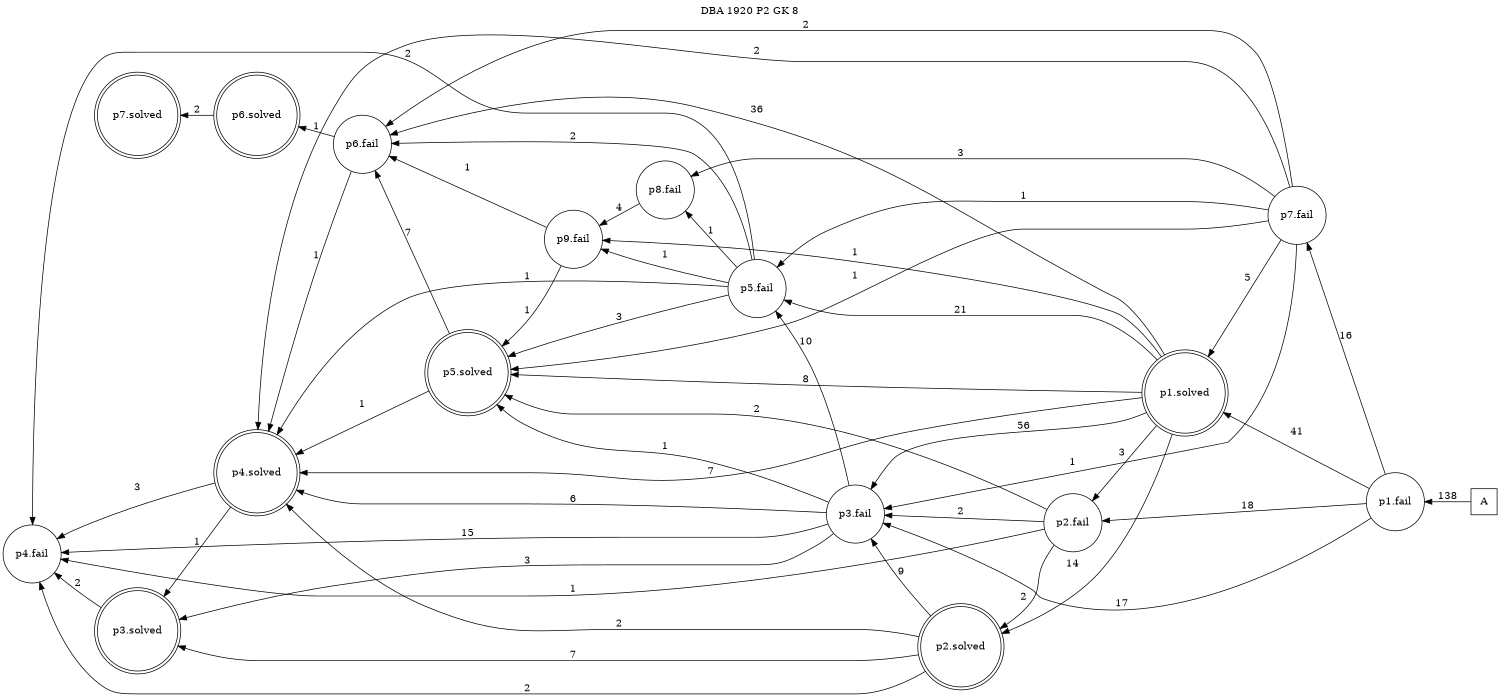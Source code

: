 digraph DBA_1920_P2_GK_8 {
labelloc="tl"
label= " DBA 1920 P2 GK 8 "
rankdir="RL";
graph [ size=" 10 , 10 !"]

"A" [shape="square" label="A"]
"p1.fail" [shape="circle" label="p1.fail"]
"p2.fail" [shape="circle" label="p2.fail"]
"p1.solved" [shape="doublecircle" label="p1.solved"]
"p2.solved" [shape="doublecircle" label="p2.solved"]
"p3.fail" [shape="circle" label="p3.fail"]
"p4.fail" [shape="circle" label="p4.fail"]
"p5.fail" [shape="circle" label="p5.fail"]
"p4.solved" [shape="doublecircle" label="p4.solved"]
"p3.solved" [shape="doublecircle" label="p3.solved"]
"p6.fail" [shape="circle" label="p6.fail"]
"p7.fail" [shape="circle" label="p7.fail"]
"p8.fail" [shape="circle" label="p8.fail"]
"p9.fail" [shape="circle" label="p9.fail"]
"p5.solved" [shape="doublecircle" label="p5.solved"]
"p6.solved" [shape="doublecircle" label="p6.solved"]
"p7.solved" [shape="doublecircle" label="p7.solved"]
"A" -> "p1.fail" [ label=138]
"p1.fail" -> "p2.fail" [ label=18]
"p1.fail" -> "p1.solved" [ label=41]
"p1.fail" -> "p3.fail" [ label=17]
"p1.fail" -> "p7.fail" [ label=16]
"p2.fail" -> "p2.solved" [ label=2]
"p2.fail" -> "p3.fail" [ label=2]
"p2.fail" -> "p4.fail" [ label=1]
"p2.fail" -> "p5.solved" [ label=2]
"p1.solved" -> "p2.fail" [ label=3]
"p1.solved" -> "p2.solved" [ label=14]
"p1.solved" -> "p3.fail" [ label=56]
"p1.solved" -> "p5.fail" [ label=21]
"p1.solved" -> "p4.solved" [ label=7]
"p1.solved" -> "p6.fail" [ label=36]
"p1.solved" -> "p9.fail" [ label=1]
"p1.solved" -> "p5.solved" [ label=8]
"p2.solved" -> "p3.fail" [ label=9]
"p2.solved" -> "p4.fail" [ label=2]
"p2.solved" -> "p4.solved" [ label=2]
"p2.solved" -> "p3.solved" [ label=7]
"p3.fail" -> "p4.fail" [ label=15]
"p3.fail" -> "p5.fail" [ label=10]
"p3.fail" -> "p4.solved" [ label=6]
"p3.fail" -> "p3.solved" [ label=3]
"p3.fail" -> "p5.solved" [ label=1]
"p5.fail" -> "p4.fail" [ label=2]
"p5.fail" -> "p4.solved" [ label=1]
"p5.fail" -> "p6.fail" [ label=2]
"p5.fail" -> "p8.fail" [ label=1]
"p5.fail" -> "p9.fail" [ label=1]
"p5.fail" -> "p5.solved" [ label=3]
"p4.solved" -> "p4.fail" [ label=3]
"p4.solved" -> "p3.solved" [ label=1]
"p3.solved" -> "p4.fail" [ label=2]
"p6.fail" -> "p4.solved" [ label=1]
"p6.fail" -> "p6.solved" [ label=1]
"p7.fail" -> "p1.solved" [ label=5]
"p7.fail" -> "p3.fail" [ label=1]
"p7.fail" -> "p5.fail" [ label=1]
"p7.fail" -> "p4.solved" [ label=2]
"p7.fail" -> "p6.fail" [ label=2]
"p7.fail" -> "p8.fail" [ label=3]
"p7.fail" -> "p5.solved" [ label=1]
"p8.fail" -> "p9.fail" [ label=4]
"p9.fail" -> "p6.fail" [ label=1]
"p9.fail" -> "p5.solved" [ label=1]
"p5.solved" -> "p4.solved" [ label=1]
"p5.solved" -> "p6.fail" [ label=7]
"p6.solved" -> "p7.solved" [ label=2]
}
